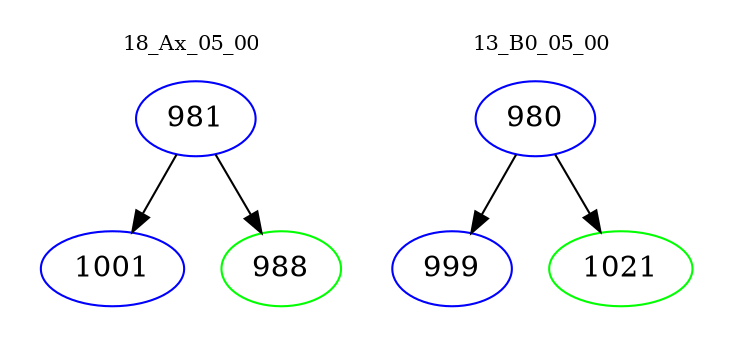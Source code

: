 digraph{
subgraph cluster_0 {
color = white
label = "18_Ax_05_00";
fontsize=10;
T0_981 [label="981", color="blue"]
T0_981 -> T0_1001 [color="black"]
T0_1001 [label="1001", color="blue"]
T0_981 -> T0_988 [color="black"]
T0_988 [label="988", color="green"]
}
subgraph cluster_1 {
color = white
label = "13_B0_05_00";
fontsize=10;
T1_980 [label="980", color="blue"]
T1_980 -> T1_999 [color="black"]
T1_999 [label="999", color="blue"]
T1_980 -> T1_1021 [color="black"]
T1_1021 [label="1021", color="green"]
}
}
